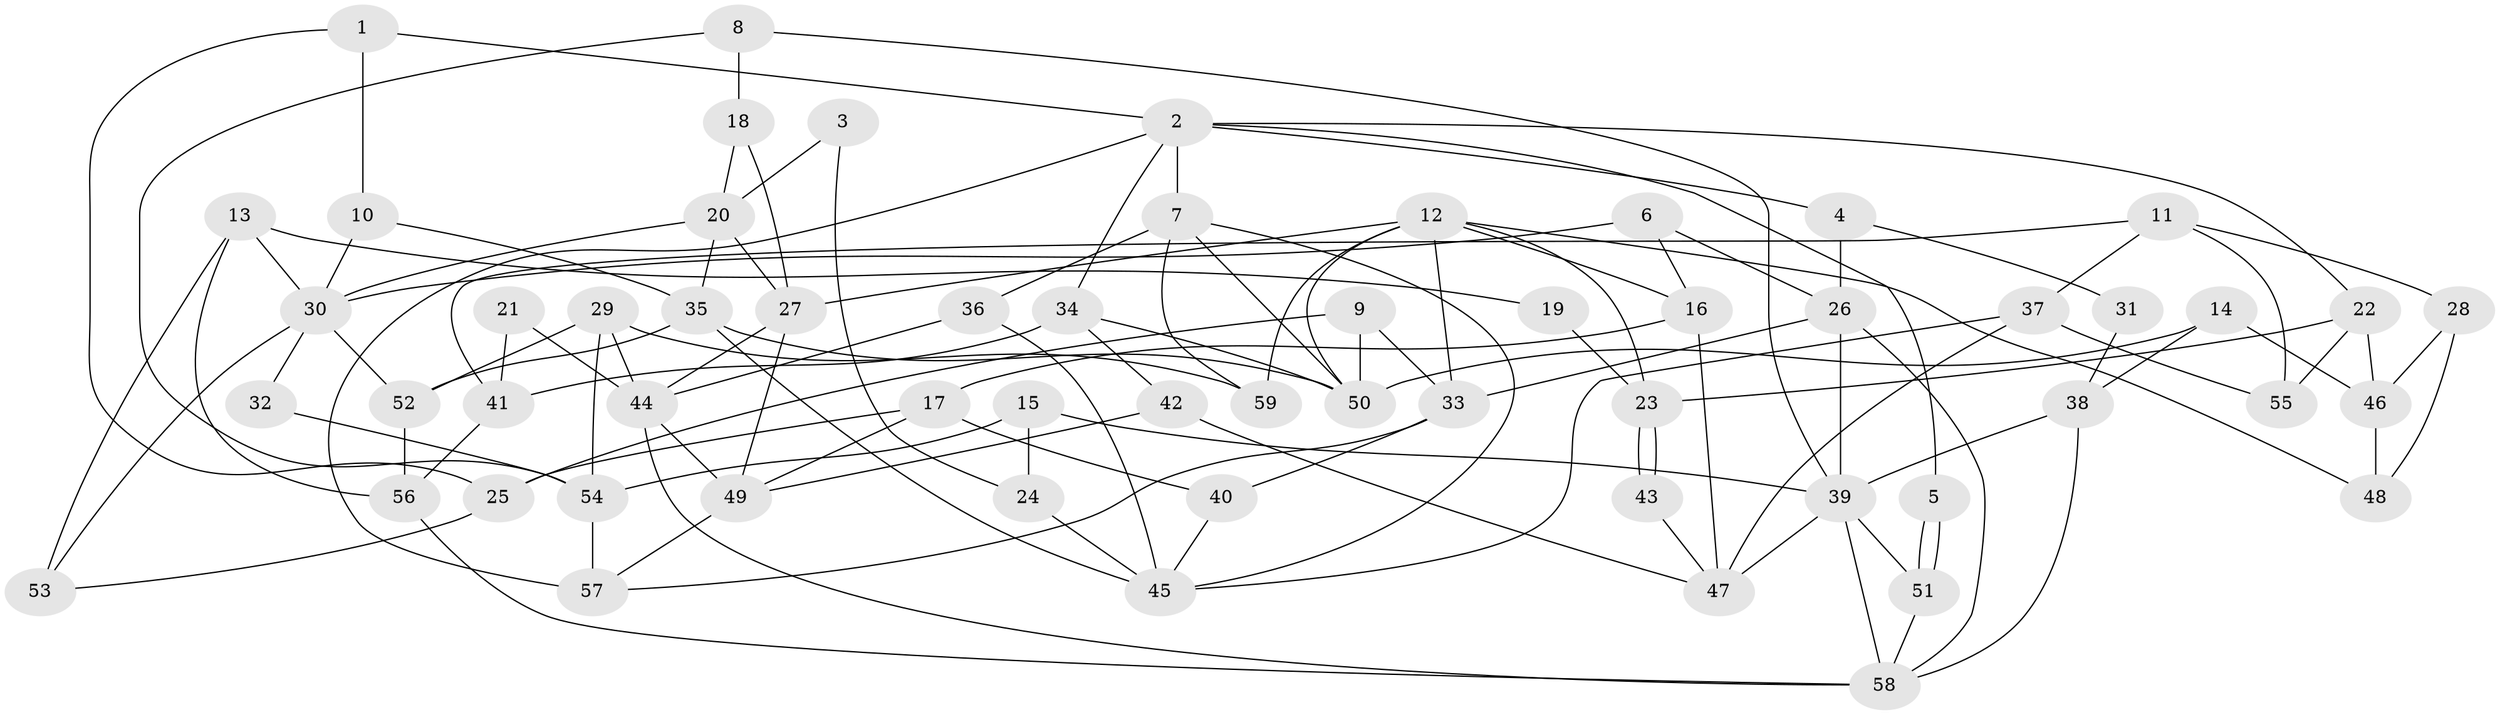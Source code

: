 // Generated by graph-tools (version 1.1) at 2025/36/03/09/25 02:36:03]
// undirected, 59 vertices, 118 edges
graph export_dot {
graph [start="1"]
  node [color=gray90,style=filled];
  1;
  2;
  3;
  4;
  5;
  6;
  7;
  8;
  9;
  10;
  11;
  12;
  13;
  14;
  15;
  16;
  17;
  18;
  19;
  20;
  21;
  22;
  23;
  24;
  25;
  26;
  27;
  28;
  29;
  30;
  31;
  32;
  33;
  34;
  35;
  36;
  37;
  38;
  39;
  40;
  41;
  42;
  43;
  44;
  45;
  46;
  47;
  48;
  49;
  50;
  51;
  52;
  53;
  54;
  55;
  56;
  57;
  58;
  59;
  1 -- 25;
  1 -- 2;
  1 -- 10;
  2 -- 57;
  2 -- 7;
  2 -- 4;
  2 -- 5;
  2 -- 22;
  2 -- 34;
  3 -- 24;
  3 -- 20;
  4 -- 26;
  4 -- 31;
  5 -- 51;
  5 -- 51;
  6 -- 26;
  6 -- 16;
  6 -- 30;
  7 -- 36;
  7 -- 50;
  7 -- 45;
  7 -- 59;
  8 -- 18;
  8 -- 39;
  8 -- 54;
  9 -- 50;
  9 -- 33;
  9 -- 25;
  10 -- 30;
  10 -- 35;
  11 -- 37;
  11 -- 28;
  11 -- 41;
  11 -- 55;
  12 -- 23;
  12 -- 27;
  12 -- 16;
  12 -- 33;
  12 -- 48;
  12 -- 50;
  12 -- 59;
  13 -- 30;
  13 -- 53;
  13 -- 19;
  13 -- 56;
  14 -- 38;
  14 -- 50;
  14 -- 46;
  15 -- 54;
  15 -- 39;
  15 -- 24;
  16 -- 47;
  16 -- 17;
  17 -- 40;
  17 -- 25;
  17 -- 49;
  18 -- 20;
  18 -- 27;
  19 -- 23;
  20 -- 30;
  20 -- 35;
  20 -- 27;
  21 -- 41;
  21 -- 44;
  22 -- 55;
  22 -- 23;
  22 -- 46;
  23 -- 43;
  23 -- 43;
  24 -- 45;
  25 -- 53;
  26 -- 33;
  26 -- 58;
  26 -- 39;
  27 -- 49;
  27 -- 44;
  28 -- 46;
  28 -- 48;
  29 -- 44;
  29 -- 59;
  29 -- 52;
  29 -- 54;
  30 -- 52;
  30 -- 32;
  30 -- 53;
  31 -- 38;
  32 -- 54;
  33 -- 57;
  33 -- 40;
  34 -- 41;
  34 -- 42;
  34 -- 50;
  35 -- 50;
  35 -- 45;
  35 -- 52;
  36 -- 45;
  36 -- 44;
  37 -- 47;
  37 -- 45;
  37 -- 55;
  38 -- 39;
  38 -- 58;
  39 -- 51;
  39 -- 47;
  39 -- 58;
  40 -- 45;
  41 -- 56;
  42 -- 49;
  42 -- 47;
  43 -- 47;
  44 -- 58;
  44 -- 49;
  46 -- 48;
  49 -- 57;
  51 -- 58;
  52 -- 56;
  54 -- 57;
  56 -- 58;
}
